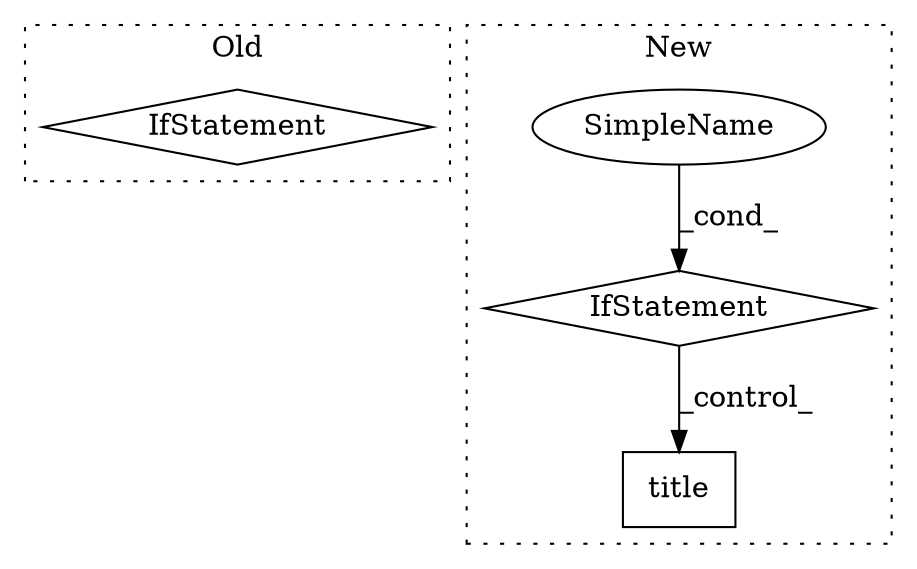 digraph G {
subgraph cluster0 {
1 [label="IfStatement" a="25" s="687,702" l="4,2" shape="diamond"];
label = "Old";
style="dotted";
}
subgraph cluster1 {
2 [label="title" a="32" s="5091" l="7" shape="box"];
3 [label="IfStatement" a="25" s="4987,5028" l="10,2" shape="diamond"];
4 [label="SimpleName" a="42" s="" l="" shape="ellipse"];
label = "New";
style="dotted";
}
3 -> 2 [label="_control_"];
4 -> 3 [label="_cond_"];
}